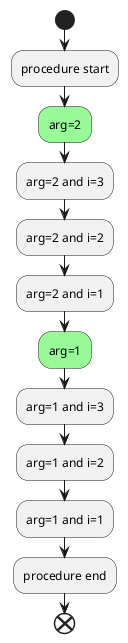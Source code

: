 @startuml
!procedure $foo($arg)
  :procedure start;
  !while $arg!=0
    !$i=3
    #palegreen:arg=$arg;
    !while $i!=0
      :arg=$arg and i=$i;
      !$i = $i - 1
    !endwhile
    !$arg = $arg - 1
  !endwhile
  :procedure end;
!endprocedure

start
$foo(2)
end
@enduml